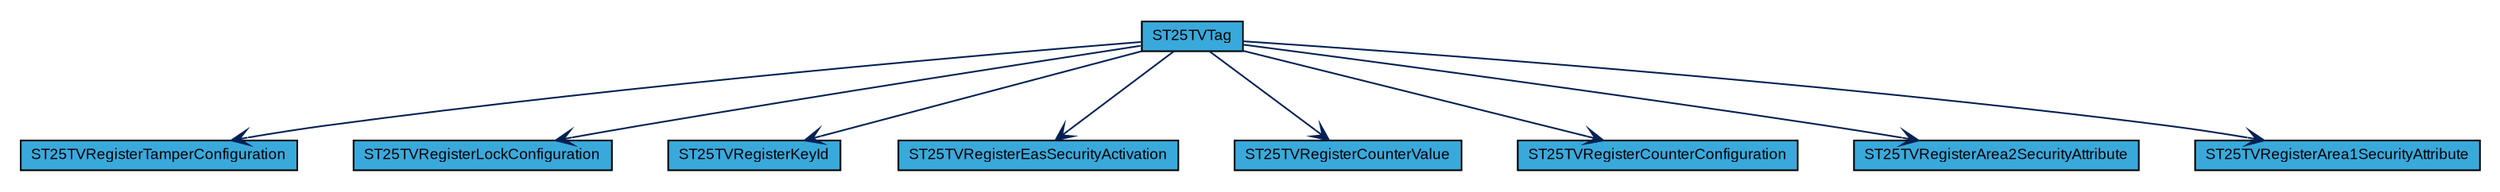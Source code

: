#!/usr/local/bin/dot
#
# Class diagram 
# Generated by UMLGraph version R5_7_2-3-gee82a7 (http://www.umlgraph.org/)
#

digraph G {
	edge [fontname="arial",fontsize=10,labelfontname="arial",labelfontsize=10];
	node [fontname="arial",fontsize=10,shape=plaintext];
	nodesep=0.25;
	ranksep=0.5;
	// com.st.st25sdk.type5.st25tv.ST25TVTag
	c2617 [label=<<table title="com.st.st25sdk.type5.st25tv.ST25TVTag" border="0" cellborder="1" cellspacing="0" cellpadding="2" port="p" bgcolor="#39a9dc" href="./ST25TVTag.html">
		<tr><td><table border="0" cellspacing="0" cellpadding="1">
<tr><td align="center" balign="center"> ST25TVTag </td></tr>
		</table></td></tr>
		</table>>, URL="./ST25TVTag.html", fontname="arial", fontcolor="black", fontsize=9.0];
	// com.st.st25sdk.type5.st25tv.ST25TVRegisterTamperConfiguration
	c2618 [label=<<table title="com.st.st25sdk.type5.st25tv.ST25TVRegisterTamperConfiguration" border="0" cellborder="1" cellspacing="0" cellpadding="2" port="p" bgcolor="#39a9dc" href="./ST25TVRegisterTamperConfiguration.html">
		<tr><td><table border="0" cellspacing="0" cellpadding="1">
<tr><td align="center" balign="center"> ST25TVRegisterTamperConfiguration </td></tr>
		</table></td></tr>
		</table>>, URL="./ST25TVRegisterTamperConfiguration.html", fontname="arial", fontcolor="black", fontsize=9.0];
	// com.st.st25sdk.type5.st25tv.ST25TVRegisterLockConfiguration
	c2619 [label=<<table title="com.st.st25sdk.type5.st25tv.ST25TVRegisterLockConfiguration" border="0" cellborder="1" cellspacing="0" cellpadding="2" port="p" bgcolor="#39a9dc" href="./ST25TVRegisterLockConfiguration.html">
		<tr><td><table border="0" cellspacing="0" cellpadding="1">
<tr><td align="center" balign="center"> ST25TVRegisterLockConfiguration </td></tr>
		</table></td></tr>
		</table>>, URL="./ST25TVRegisterLockConfiguration.html", fontname="arial", fontcolor="black", fontsize=9.0];
	// com.st.st25sdk.type5.st25tv.ST25TVRegisterKeyId
	c2620 [label=<<table title="com.st.st25sdk.type5.st25tv.ST25TVRegisterKeyId" border="0" cellborder="1" cellspacing="0" cellpadding="2" port="p" bgcolor="#39a9dc" href="./ST25TVRegisterKeyId.html">
		<tr><td><table border="0" cellspacing="0" cellpadding="1">
<tr><td align="center" balign="center"> ST25TVRegisterKeyId </td></tr>
		</table></td></tr>
		</table>>, URL="./ST25TVRegisterKeyId.html", fontname="arial", fontcolor="black", fontsize=9.0];
	// com.st.st25sdk.type5.st25tv.ST25TVRegisterEasSecurityActivation
	c2621 [label=<<table title="com.st.st25sdk.type5.st25tv.ST25TVRegisterEasSecurityActivation" border="0" cellborder="1" cellspacing="0" cellpadding="2" port="p" bgcolor="#39a9dc" href="./ST25TVRegisterEasSecurityActivation.html">
		<tr><td><table border="0" cellspacing="0" cellpadding="1">
<tr><td align="center" balign="center"> ST25TVRegisterEasSecurityActivation </td></tr>
		</table></td></tr>
		</table>>, URL="./ST25TVRegisterEasSecurityActivation.html", fontname="arial", fontcolor="black", fontsize=9.0];
	// com.st.st25sdk.type5.st25tv.ST25TVRegisterCounterValue
	c2622 [label=<<table title="com.st.st25sdk.type5.st25tv.ST25TVRegisterCounterValue" border="0" cellborder="1" cellspacing="0" cellpadding="2" port="p" bgcolor="#39a9dc" href="./ST25TVRegisterCounterValue.html">
		<tr><td><table border="0" cellspacing="0" cellpadding="1">
<tr><td align="center" balign="center"> ST25TVRegisterCounterValue </td></tr>
		</table></td></tr>
		</table>>, URL="./ST25TVRegisterCounterValue.html", fontname="arial", fontcolor="black", fontsize=9.0];
	// com.st.st25sdk.type5.st25tv.ST25TVRegisterCounterConfiguration
	c2623 [label=<<table title="com.st.st25sdk.type5.st25tv.ST25TVRegisterCounterConfiguration" border="0" cellborder="1" cellspacing="0" cellpadding="2" port="p" bgcolor="#39a9dc" href="./ST25TVRegisterCounterConfiguration.html">
		<tr><td><table border="0" cellspacing="0" cellpadding="1">
<tr><td align="center" balign="center"> ST25TVRegisterCounterConfiguration </td></tr>
		</table></td></tr>
		</table>>, URL="./ST25TVRegisterCounterConfiguration.html", fontname="arial", fontcolor="black", fontsize=9.0];
	// com.st.st25sdk.type5.st25tv.ST25TVRegisterArea2SecurityAttribute
	c2624 [label=<<table title="com.st.st25sdk.type5.st25tv.ST25TVRegisterArea2SecurityAttribute" border="0" cellborder="1" cellspacing="0" cellpadding="2" port="p" bgcolor="#39a9dc" href="./ST25TVRegisterArea2SecurityAttribute.html">
		<tr><td><table border="0" cellspacing="0" cellpadding="1">
<tr><td align="center" balign="center"> ST25TVRegisterArea2SecurityAttribute </td></tr>
		</table></td></tr>
		</table>>, URL="./ST25TVRegisterArea2SecurityAttribute.html", fontname="arial", fontcolor="black", fontsize=9.0];
	// com.st.st25sdk.type5.st25tv.ST25TVRegisterArea1SecurityAttribute
	c2625 [label=<<table title="com.st.st25sdk.type5.st25tv.ST25TVRegisterArea1SecurityAttribute" border="0" cellborder="1" cellspacing="0" cellpadding="2" port="p" bgcolor="#39a9dc" href="./ST25TVRegisterArea1SecurityAttribute.html">
		<tr><td><table border="0" cellspacing="0" cellpadding="1">
<tr><td align="center" balign="center"> ST25TVRegisterArea1SecurityAttribute </td></tr>
		</table></td></tr>
		</table>>, URL="./ST25TVRegisterArea1SecurityAttribute.html", fontname="arial", fontcolor="black", fontsize=9.0];
	// com.st.st25sdk.type5.st25tv.ST25TVTag NAVASSOC com.st.st25sdk.type5.st25tv.ST25TVRegisterArea1SecurityAttribute
	c2617:p -> c2625:p [taillabel="", label="", headlabel="", fontname="arial", fontcolor="#002052", fontsize=10.0, color="#002052", arrowhead=open];
	// com.st.st25sdk.type5.st25tv.ST25TVTag NAVASSOC com.st.st25sdk.type5.st25tv.ST25TVRegisterArea2SecurityAttribute
	c2617:p -> c2624:p [taillabel="", label="", headlabel="", fontname="arial", fontcolor="#002052", fontsize=10.0, color="#002052", arrowhead=open];
	// com.st.st25sdk.type5.st25tv.ST25TVTag NAVASSOC com.st.st25sdk.type5.st25tv.ST25TVRegisterEasSecurityActivation
	c2617:p -> c2621:p [taillabel="", label="", headlabel="", fontname="arial", fontcolor="#002052", fontsize=10.0, color="#002052", arrowhead=open];
	// com.st.st25sdk.type5.st25tv.ST25TVTag NAVASSOC com.st.st25sdk.type5.st25tv.ST25TVRegisterCounterConfiguration
	c2617:p -> c2623:p [taillabel="", label="", headlabel="", fontname="arial", fontcolor="#002052", fontsize=10.0, color="#002052", arrowhead=open];
	// com.st.st25sdk.type5.st25tv.ST25TVTag NAVASSOC com.st.st25sdk.type5.st25tv.ST25TVRegisterCounterValue
	c2617:p -> c2622:p [taillabel="", label="", headlabel="", fontname="arial", fontcolor="#002052", fontsize=10.0, color="#002052", arrowhead=open];
	// com.st.st25sdk.type5.st25tv.ST25TVTag NAVASSOC com.st.st25sdk.type5.st25tv.ST25TVRegisterTamperConfiguration
	c2617:p -> c2618:p [taillabel="", label="", headlabel="", fontname="arial", fontcolor="#002052", fontsize=10.0, color="#002052", arrowhead=open];
	// com.st.st25sdk.type5.st25tv.ST25TVTag NAVASSOC com.st.st25sdk.type5.st25tv.ST25TVRegisterLockConfiguration
	c2617:p -> c2619:p [taillabel="", label="", headlabel="", fontname="arial", fontcolor="#002052", fontsize=10.0, color="#002052", arrowhead=open];
	// com.st.st25sdk.type5.st25tv.ST25TVTag NAVASSOC com.st.st25sdk.type5.st25tv.ST25TVRegisterKeyId
	c2617:p -> c2620:p [taillabel="", label="", headlabel="", fontname="arial", fontcolor="#002052", fontsize=10.0, color="#002052", arrowhead=open];
}

